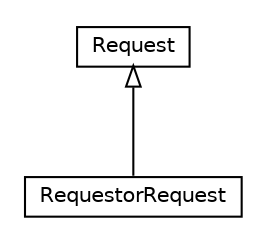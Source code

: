 #!/usr/local/bin/dot
#
# Class diagram 
# Generated by UMLGraph version R5_6-24-gf6e263 (http://www.umlgraph.org/)
#

digraph G {
	edge [fontname="Helvetica",fontsize=10,labelfontname="Helvetica",labelfontsize=10];
	node [fontname="Helvetica",fontsize=10,shape=plaintext];
	nodesep=0.25;
	ranksep=0.5;
	// com.google.gwt.http.client.RequestorRequest
	c3736 [label=<<table title="com.google.gwt.http.client.RequestorRequest" border="0" cellborder="1" cellspacing="0" cellpadding="2" port="p" href="./RequestorRequest.html">
		<tr><td><table border="0" cellspacing="0" cellpadding="1">
<tr><td align="center" balign="center"> RequestorRequest </td></tr>
		</table></td></tr>
		</table>>, URL="./RequestorRequest.html", fontname="Helvetica", fontcolor="black", fontsize=10.0];
	//com.google.gwt.http.client.RequestorRequest extends com.google.gwt.http.client.Request
	c3774:p -> c3736:p [dir=back,arrowtail=empty];
	// com.google.gwt.http.client.Request
	c3774 [label=<<table title="com.google.gwt.http.client.Request" border="0" cellborder="1" cellspacing="0" cellpadding="2" port="p" href="http://java.sun.com/j2se/1.4.2/docs/api/com/google/gwt/http/client/Request.html">
		<tr><td><table border="0" cellspacing="0" cellpadding="1">
<tr><td align="center" balign="center"> Request </td></tr>
		</table></td></tr>
		</table>>, URL="http://java.sun.com/j2se/1.4.2/docs/api/com/google/gwt/http/client/Request.html", fontname="Helvetica", fontcolor="black", fontsize=10.0];
}

